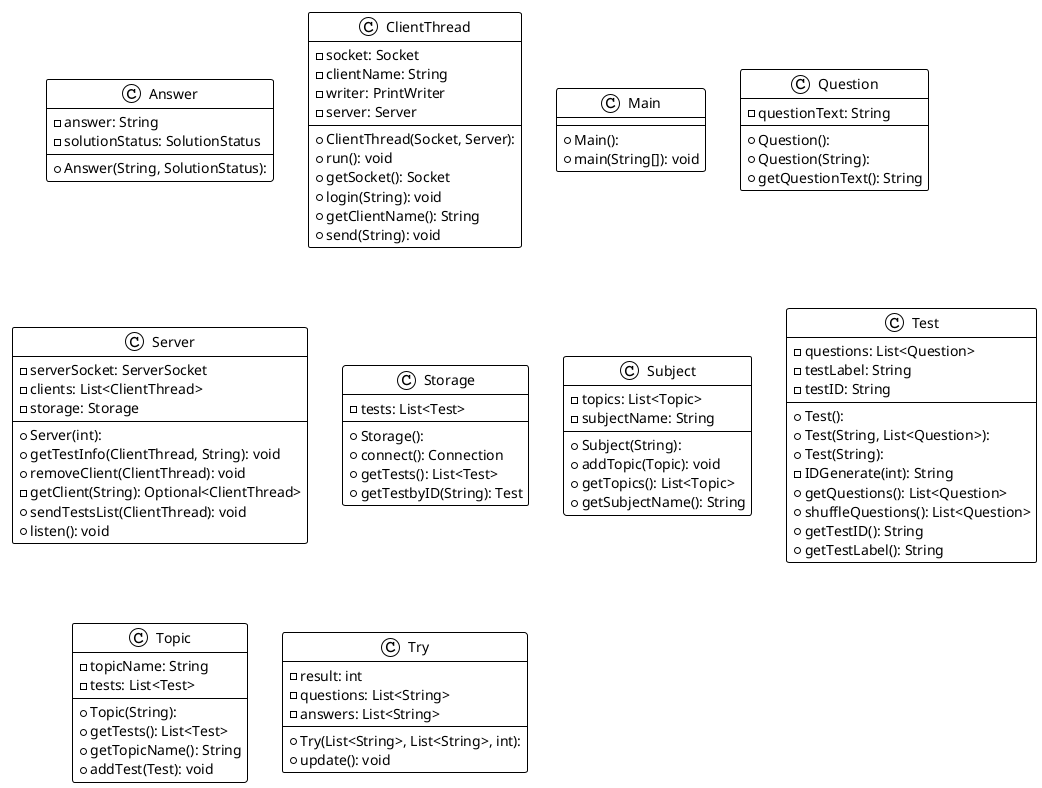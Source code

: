 @startuml

!theme plain
top to bottom direction
skinparam linetype ortho

class Answer {
  + Answer(String, SolutionStatus): 
  - answer: String
  - solutionStatus: SolutionStatus
}
class ClientThread {
  + ClientThread(Socket, Server): 
  - socket: Socket
  - clientName: String
  - writer: PrintWriter
  - server: Server
  + run(): void
  + getSocket(): Socket
  + login(String): void
  + getClientName(): String
  + send(String): void
}
class Main {
  + Main(): 
  + main(String[]): void
}
class Question {
  + Question(): 
  + Question(String): 
  - questionText: String
  + getQuestionText(): String
}
class Server {
  + Server(int): 
  - serverSocket: ServerSocket
  - clients: List<ClientThread>
  - storage: Storage
  + getTestInfo(ClientThread, String): void
  + removeClient(ClientThread): void
  - getClient(String): Optional<ClientThread>
  + sendTestsList(ClientThread): void
  + listen(): void
}
class Storage {
  + Storage(): 
  - tests: List<Test>
  + connect(): Connection
  + getTests(): List<Test>
  + getTestbyID(String): Test
}
class Subject {
  + Subject(String): 
  - topics: List<Topic>
  - subjectName: String
  + addTopic(Topic): void
  + getTopics(): List<Topic>
  + getSubjectName(): String
}
class Test {
  + Test(): 
  + Test(String, List<Question>): 
  + Test(String): 
  - questions: List<Question>
  - testLabel: String
  - testID: String
  - IDGenerate(int): String
  + getQuestions(): List<Question>
  + shuffleQuestions(): List<Question>
  + getTestID(): String
  + getTestLabel(): String
}
class Topic {
  + Topic(String): 
  - topicName: String
  - tests: List<Test>
  + getTests(): List<Test>
  + getTopicName(): String
  + addTest(Test): void
}
class Try {
  + Try(List<String>, List<String>, int): 
  - result: int
  - questions: List<String>
  - answers: List<String>
  + update(): void
}

@enduml
